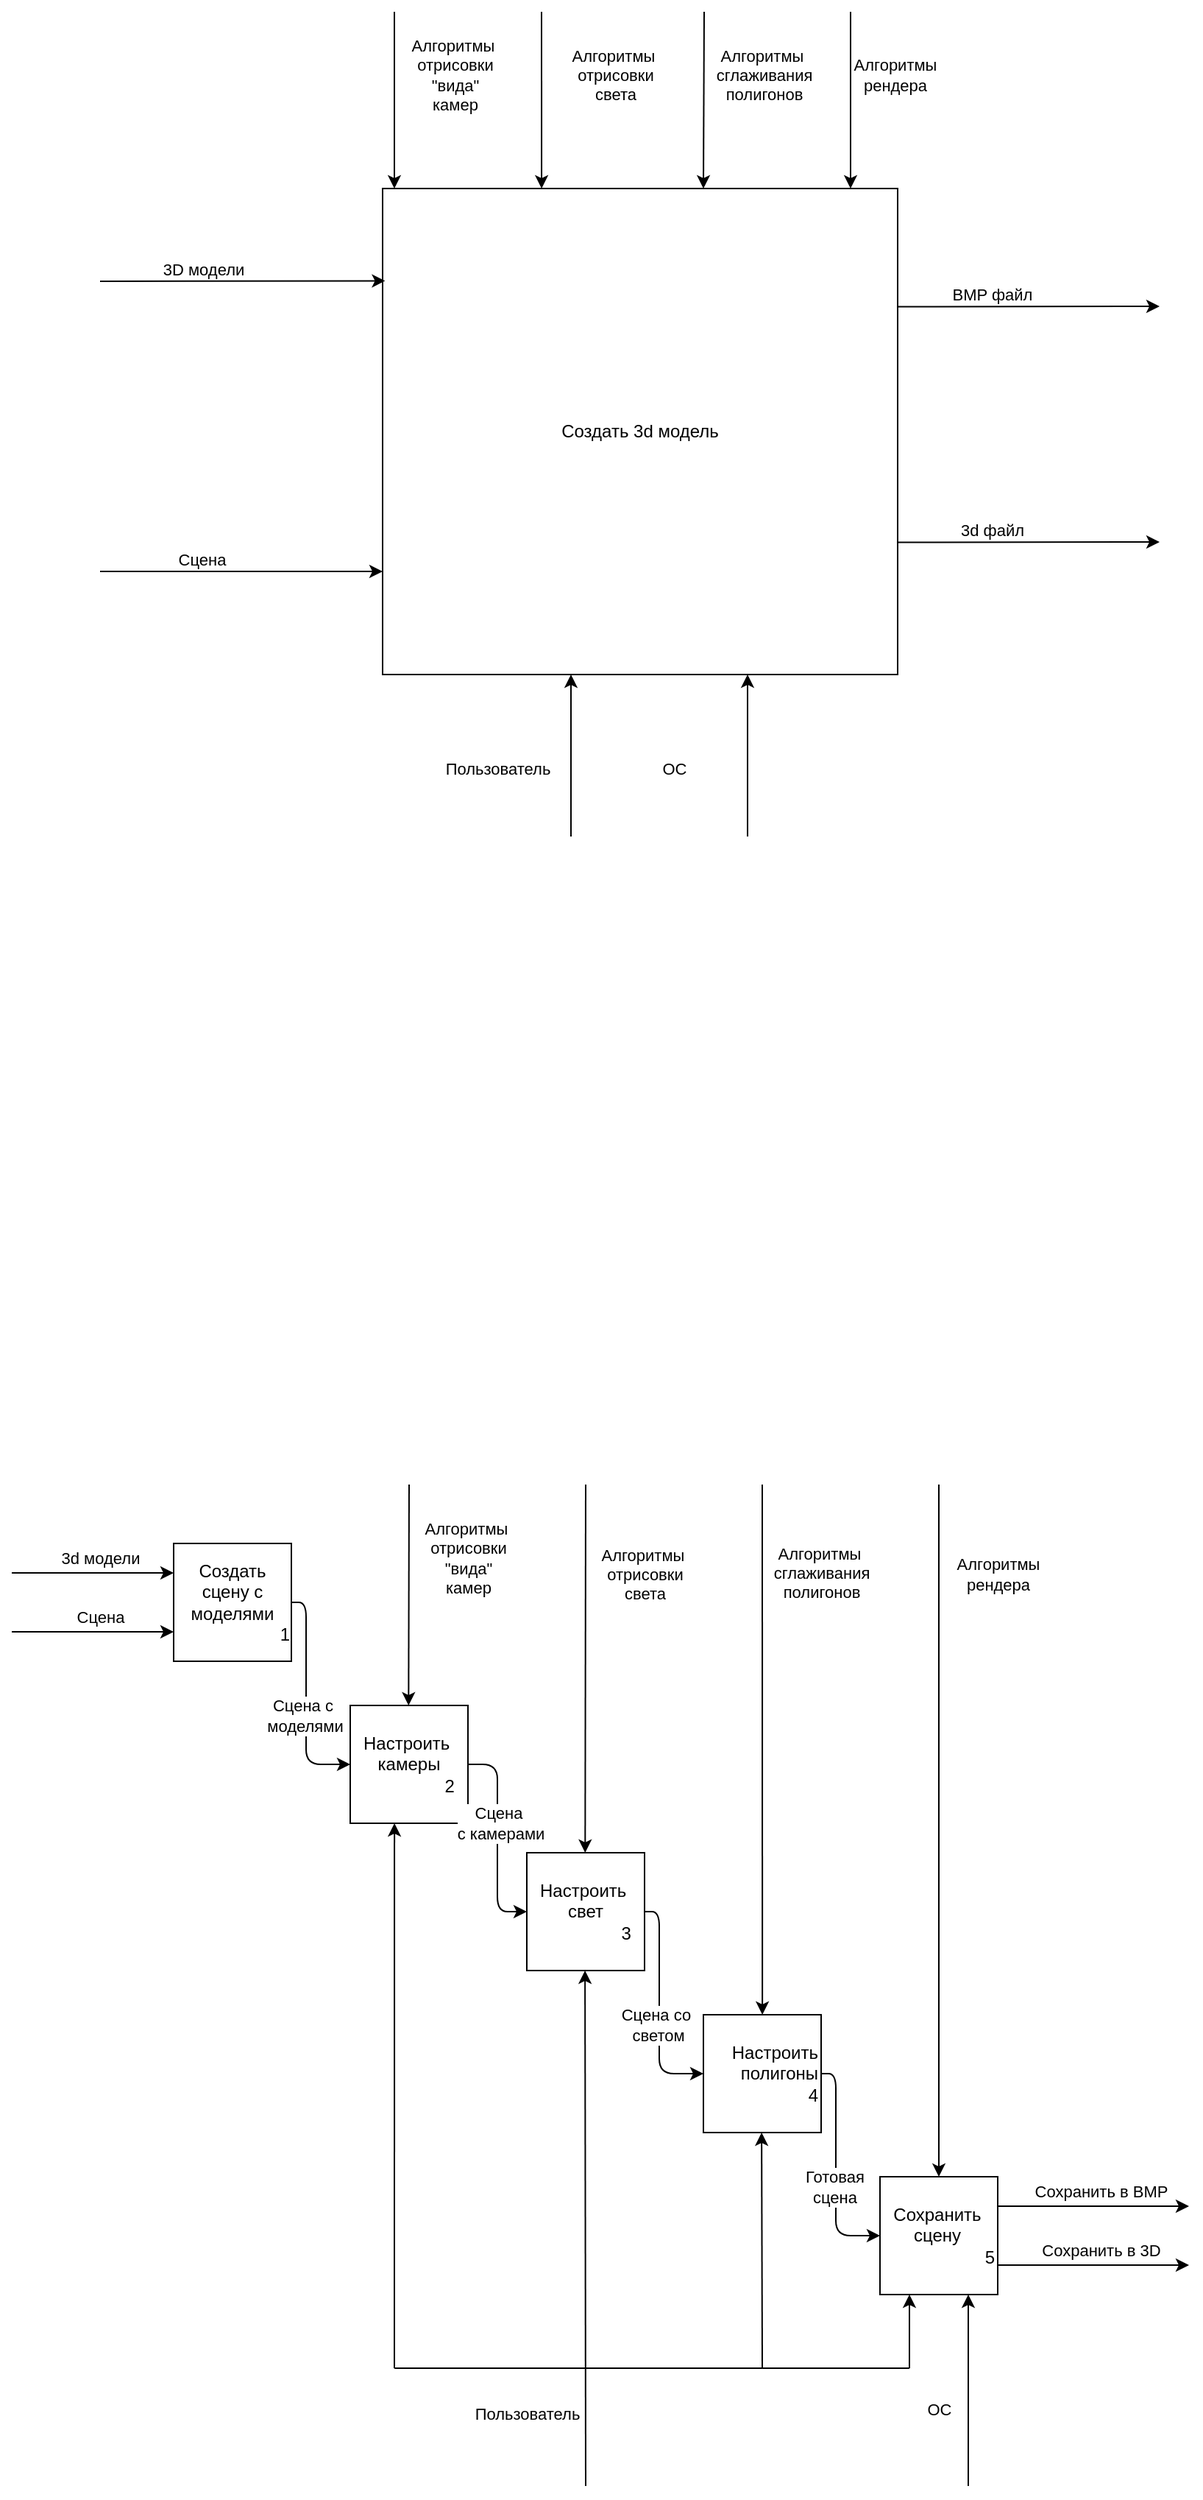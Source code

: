 <mxfile version="14.6.9" type="github">
  <diagram id="WA5Gq9k9Bae7HWEB3TZD" name="Page-1">
    <mxGraphModel dx="1422" dy="801" grid="1" gridSize="10" guides="1" tooltips="1" connect="1" arrows="1" fold="1" page="1" pageScale="1" pageWidth="850" pageHeight="1100" math="0" shadow="0">
      <root>
        <mxCell id="0" />
        <mxCell id="1" parent="0" />
        <mxCell id="kuR_hQlxpLB5Q5Pj9rX3-1" value="Создать 3d модель" style="rounded=0;whiteSpace=wrap;html=1;" parent="1" vertex="1">
          <mxGeometry x="272" y="280" width="350" height="330" as="geometry" />
        </mxCell>
        <mxCell id="kuR_hQlxpLB5Q5Pj9rX3-2" value="" style="endArrow=classic;html=1;entryX=0.005;entryY=0.19;entryDx=0;entryDy=0;entryPerimeter=0;" parent="1" target="kuR_hQlxpLB5Q5Pj9rX3-1" edge="1">
          <mxGeometry width="50" height="50" relative="1" as="geometry">
            <mxPoint x="80" y="343" as="sourcePoint" />
            <mxPoint x="72" y="320" as="targetPoint" />
          </mxGeometry>
        </mxCell>
        <mxCell id="kuR_hQlxpLB5Q5Pj9rX3-3" value="3D модели" style="edgeLabel;html=1;align=center;verticalAlign=middle;resizable=0;points=[];" parent="kuR_hQlxpLB5Q5Pj9rX3-2" vertex="1" connectable="0">
          <mxGeometry x="-0.28" y="-1" relative="1" as="geometry">
            <mxPoint y="-9" as="offset" />
          </mxGeometry>
        </mxCell>
        <mxCell id="kuR_hQlxpLB5Q5Pj9rX3-4" value="" style="endArrow=classic;html=1;entryX=0.005;entryY=0.19;entryDx=0;entryDy=0;entryPerimeter=0;" parent="1" edge="1">
          <mxGeometry width="50" height="50" relative="1" as="geometry">
            <mxPoint x="80" y="540" as="sourcePoint" />
            <mxPoint x="272" y="540" as="targetPoint" />
          </mxGeometry>
        </mxCell>
        <mxCell id="kuR_hQlxpLB5Q5Pj9rX3-5" value="Сцена" style="edgeLabel;html=1;align=center;verticalAlign=middle;resizable=0;points=[];" parent="kuR_hQlxpLB5Q5Pj9rX3-4" vertex="1" connectable="0">
          <mxGeometry x="-0.28" y="-1" relative="1" as="geometry">
            <mxPoint y="-9" as="offset" />
          </mxGeometry>
        </mxCell>
        <mxCell id="kuR_hQlxpLB5Q5Pj9rX3-6" value="" style="endArrow=classic;html=1;" parent="1" edge="1">
          <mxGeometry width="50" height="50" relative="1" as="geometry">
            <mxPoint x="400" y="720" as="sourcePoint" />
            <mxPoint x="400" y="610" as="targetPoint" />
          </mxGeometry>
        </mxCell>
        <mxCell id="kuR_hQlxpLB5Q5Pj9rX3-7" value="Пользователь" style="edgeLabel;html=1;align=center;verticalAlign=middle;resizable=0;points=[];" parent="kuR_hQlxpLB5Q5Pj9rX3-6" vertex="1" connectable="0">
          <mxGeometry x="-0.339" y="1" relative="1" as="geometry">
            <mxPoint x="-49" y="-10" as="offset" />
          </mxGeometry>
        </mxCell>
        <mxCell id="kuR_hQlxpLB5Q5Pj9rX3-15" value="" style="endArrow=classic;html=1;" parent="1" edge="1">
          <mxGeometry width="50" height="50" relative="1" as="geometry">
            <mxPoint x="590" y="160" as="sourcePoint" />
            <mxPoint x="590" y="280" as="targetPoint" />
          </mxGeometry>
        </mxCell>
        <mxCell id="kuR_hQlxpLB5Q5Pj9rX3-16" value="Алгоритмы&lt;br&gt;рендера" style="edgeLabel;html=1;align=center;verticalAlign=middle;resizable=0;points=[];" parent="kuR_hQlxpLB5Q5Pj9rX3-15" vertex="1" connectable="0">
          <mxGeometry x="-0.339" y="1" relative="1" as="geometry">
            <mxPoint x="29" y="3" as="offset" />
          </mxGeometry>
        </mxCell>
        <mxCell id="kuR_hQlxpLB5Q5Pj9rX3-18" value="" style="endArrow=classic;html=1;" parent="1" edge="1">
          <mxGeometry width="50" height="50" relative="1" as="geometry">
            <mxPoint x="280" y="160" as="sourcePoint" />
            <mxPoint x="280" y="280" as="targetPoint" />
          </mxGeometry>
        </mxCell>
        <mxCell id="kuR_hQlxpLB5Q5Pj9rX3-19" value="Алгоритмы&amp;nbsp;&lt;br&gt;отрисовки &lt;br&gt;&quot;вида&quot;&lt;br&gt;камер" style="edgeLabel;html=1;align=center;verticalAlign=middle;resizable=0;points=[];" parent="kuR_hQlxpLB5Q5Pj9rX3-18" vertex="1" connectable="0">
          <mxGeometry x="-0.339" y="1" relative="1" as="geometry">
            <mxPoint x="40" y="3" as="offset" />
          </mxGeometry>
        </mxCell>
        <mxCell id="kuR_hQlxpLB5Q5Pj9rX3-20" value="" style="endArrow=classic;html=1;" parent="1" edge="1">
          <mxGeometry width="50" height="50" relative="1" as="geometry">
            <mxPoint x="622" y="360.3" as="sourcePoint" />
            <mxPoint x="800" y="360" as="targetPoint" />
          </mxGeometry>
        </mxCell>
        <mxCell id="kuR_hQlxpLB5Q5Pj9rX3-21" value="BMP файл" style="edgeLabel;html=1;align=center;verticalAlign=middle;resizable=0;points=[];" parent="kuR_hQlxpLB5Q5Pj9rX3-20" vertex="1" connectable="0">
          <mxGeometry x="-0.28" y="-1" relative="1" as="geometry">
            <mxPoint y="-9" as="offset" />
          </mxGeometry>
        </mxCell>
        <mxCell id="kuR_hQlxpLB5Q5Pj9rX3-22" value="" style="endArrow=classic;html=1;" parent="1" edge="1">
          <mxGeometry width="50" height="50" relative="1" as="geometry">
            <mxPoint x="622" y="520.3" as="sourcePoint" />
            <mxPoint x="800" y="520" as="targetPoint" />
          </mxGeometry>
        </mxCell>
        <mxCell id="kuR_hQlxpLB5Q5Pj9rX3-23" value="3d файл" style="edgeLabel;html=1;align=center;verticalAlign=middle;resizable=0;points=[];" parent="kuR_hQlxpLB5Q5Pj9rX3-22" vertex="1" connectable="0">
          <mxGeometry x="-0.28" y="-1" relative="1" as="geometry">
            <mxPoint y="-9" as="offset" />
          </mxGeometry>
        </mxCell>
        <mxCell id="kuR_hQlxpLB5Q5Pj9rX3-24" value="Создать сцену с моделями&lt;br&gt;&lt;div style=&quot;text-align: right&quot;&gt;&lt;span&gt;&amp;nbsp; 1&lt;/span&gt;&lt;/div&gt;" style="whiteSpace=wrap;html=1;aspect=fixed;" parent="1" vertex="1">
          <mxGeometry x="130" y="1200" width="80" height="80" as="geometry" />
        </mxCell>
        <mxCell id="kuR_hQlxpLB5Q5Pj9rX3-25" value="" style="endArrow=classic;html=1;entryX=0;entryY=0.25;entryDx=0;entryDy=0;" parent="1" target="kuR_hQlxpLB5Q5Pj9rX3-24" edge="1">
          <mxGeometry width="50" height="50" relative="1" as="geometry">
            <mxPoint x="20" y="1220" as="sourcePoint" />
            <mxPoint x="60" y="1220" as="targetPoint" />
          </mxGeometry>
        </mxCell>
        <mxCell id="kuR_hQlxpLB5Q5Pj9rX3-27" value="3d модели" style="edgeLabel;html=1;align=center;verticalAlign=middle;resizable=0;points=[];" parent="kuR_hQlxpLB5Q5Pj9rX3-25" vertex="1" connectable="0">
          <mxGeometry x="0.4" y="-2" relative="1" as="geometry">
            <mxPoint x="-17" y="-12" as="offset" />
          </mxGeometry>
        </mxCell>
        <mxCell id="kuR_hQlxpLB5Q5Pj9rX3-26" value="" style="endArrow=classic;html=1;entryX=0;entryY=0.25;entryDx=0;entryDy=0;" parent="1" edge="1">
          <mxGeometry width="50" height="50" relative="1" as="geometry">
            <mxPoint x="20" y="1260" as="sourcePoint" />
            <mxPoint x="130" y="1260" as="targetPoint" />
          </mxGeometry>
        </mxCell>
        <mxCell id="kuR_hQlxpLB5Q5Pj9rX3-28" value="Сцена" style="edgeLabel;html=1;align=center;verticalAlign=middle;resizable=0;points=[];" parent="kuR_hQlxpLB5Q5Pj9rX3-26" vertex="1" connectable="0">
          <mxGeometry x="0.218" y="1" relative="1" as="geometry">
            <mxPoint x="-7" y="-9" as="offset" />
          </mxGeometry>
        </mxCell>
        <mxCell id="kuR_hQlxpLB5Q5Pj9rX3-29" value="Настроить&amp;nbsp;&lt;br&gt;камеры&lt;br&gt;&lt;div style=&quot;text-align: right&quot;&gt;2&lt;/div&gt;" style="whiteSpace=wrap;html=1;aspect=fixed;" parent="1" vertex="1">
          <mxGeometry x="250" y="1310" width="80" height="80" as="geometry" />
        </mxCell>
        <mxCell id="kuR_hQlxpLB5Q5Pj9rX3-30" value="" style="endArrow=classic;html=1;exitX=1;exitY=0.5;exitDx=0;exitDy=0;entryX=0;entryY=0.5;entryDx=0;entryDy=0;" parent="1" source="kuR_hQlxpLB5Q5Pj9rX3-24" target="kuR_hQlxpLB5Q5Pj9rX3-29" edge="1">
          <mxGeometry width="50" height="50" relative="1" as="geometry">
            <mxPoint x="360" y="1270" as="sourcePoint" />
            <mxPoint x="410" y="1220" as="targetPoint" />
            <Array as="points">
              <mxPoint x="220" y="1240" />
              <mxPoint x="220" y="1350" />
            </Array>
          </mxGeometry>
        </mxCell>
        <mxCell id="kuR_hQlxpLB5Q5Pj9rX3-31" value="Сцена с&amp;nbsp;&lt;br&gt;моделями" style="edgeLabel;html=1;align=center;verticalAlign=middle;resizable=0;points=[];" parent="kuR_hQlxpLB5Q5Pj9rX3-30" vertex="1" connectable="0">
          <mxGeometry x="0.16" y="-1" relative="1" as="geometry">
            <mxPoint as="offset" />
          </mxGeometry>
        </mxCell>
        <mxCell id="kuR_hQlxpLB5Q5Pj9rX3-35" value="" style="endArrow=classic;html=1;entryX=0.049;entryY=-0.003;entryDx=0;entryDy=0;entryPerimeter=0;" parent="1" edge="1">
          <mxGeometry width="50" height="50" relative="1" as="geometry">
            <mxPoint x="290" y="1160" as="sourcePoint" />
            <mxPoint x="289.65" y="1310" as="targetPoint" />
          </mxGeometry>
        </mxCell>
        <mxCell id="kuR_hQlxpLB5Q5Pj9rX3-36" value="Алгоритмы&amp;nbsp;&lt;br&gt;отрисовки&lt;br&gt;&quot;вида&quot;&lt;br&gt;камер" style="edgeLabel;html=1;align=center;verticalAlign=middle;resizable=0;points=[];" parent="kuR_hQlxpLB5Q5Pj9rX3-35" vertex="1" connectable="0">
          <mxGeometry x="-0.339" y="1" relative="1" as="geometry">
            <mxPoint x="39" as="offset" />
          </mxGeometry>
        </mxCell>
        <mxCell id="kuR_hQlxpLB5Q5Pj9rX3-37" value="" style="endArrow=classic;html=1;entryX=0.043;entryY=0.997;entryDx=0;entryDy=0;entryPerimeter=0;" parent="1" edge="1">
          <mxGeometry width="50" height="50" relative="1" as="geometry">
            <mxPoint x="280" y="1760" as="sourcePoint" />
            <mxPoint x="280.05" y="1390" as="targetPoint" />
          </mxGeometry>
        </mxCell>
        <mxCell id="kuR_hQlxpLB5Q5Pj9rX3-39" value="" style="endArrow=classic;html=1;entryX=0.393;entryY=0;entryDx=0;entryDy=0;entryPerimeter=0;" parent="1" edge="1">
          <mxGeometry width="50" height="50" relative="1" as="geometry">
            <mxPoint x="380" y="160" as="sourcePoint" />
            <mxPoint x="380.05" y="280" as="targetPoint" />
          </mxGeometry>
        </mxCell>
        <mxCell id="kuR_hQlxpLB5Q5Pj9rX3-40" value="Алгоритмы&amp;nbsp;&lt;br&gt;отрисовки &lt;br&gt;света" style="edgeLabel;html=1;align=center;verticalAlign=middle;resizable=0;points=[];" parent="kuR_hQlxpLB5Q5Pj9rX3-39" vertex="1" connectable="0">
          <mxGeometry x="-0.339" y="1" relative="1" as="geometry">
            <mxPoint x="49" y="3" as="offset" />
          </mxGeometry>
        </mxCell>
        <mxCell id="kuR_hQlxpLB5Q5Pj9rX3-41" value="" style="endArrow=classic;html=1;" parent="1" edge="1">
          <mxGeometry width="50" height="50" relative="1" as="geometry">
            <mxPoint x="490.5" y="160" as="sourcePoint" />
            <mxPoint x="490" y="280" as="targetPoint" />
          </mxGeometry>
        </mxCell>
        <mxCell id="kuR_hQlxpLB5Q5Pj9rX3-42" value="Алгоритмы&amp;nbsp;&lt;br&gt;сглаживания&lt;br&gt;полигонов" style="edgeLabel;html=1;align=center;verticalAlign=middle;resizable=0;points=[];" parent="kuR_hQlxpLB5Q5Pj9rX3-41" vertex="1" connectable="0">
          <mxGeometry x="-0.339" y="1" relative="1" as="geometry">
            <mxPoint x="39" y="3" as="offset" />
          </mxGeometry>
        </mxCell>
        <mxCell id="kuR_hQlxpLB5Q5Pj9rX3-44" value="Настроить&amp;nbsp;&lt;br&gt;свет&lt;br&gt;&lt;div style=&quot;text-align: right&quot;&gt;3&lt;/div&gt;" style="whiteSpace=wrap;html=1;aspect=fixed;" parent="1" vertex="1">
          <mxGeometry x="370" y="1410" width="80" height="80" as="geometry" />
        </mxCell>
        <mxCell id="kuR_hQlxpLB5Q5Pj9rX3-46" value="" style="endArrow=classic;html=1;exitX=1;exitY=0.5;exitDx=0;exitDy=0;entryX=0;entryY=0.5;entryDx=0;entryDy=0;" parent="1" source="kuR_hQlxpLB5Q5Pj9rX3-29" target="kuR_hQlxpLB5Q5Pj9rX3-44" edge="1">
          <mxGeometry width="50" height="50" relative="1" as="geometry">
            <mxPoint x="400" y="1390" as="sourcePoint" />
            <mxPoint x="450" y="1340" as="targetPoint" />
            <Array as="points">
              <mxPoint x="350" y="1350" />
              <mxPoint x="350" y="1450" />
            </Array>
          </mxGeometry>
        </mxCell>
        <mxCell id="kuR_hQlxpLB5Q5Pj9rX3-55" value="Сцена&amp;nbsp;&lt;br&gt;с камерами" style="edgeLabel;html=1;align=center;verticalAlign=middle;resizable=0;points=[];" parent="kuR_hQlxpLB5Q5Pj9rX3-46" vertex="1" connectable="0">
          <mxGeometry x="-0.143" y="2" relative="1" as="geometry">
            <mxPoint as="offset" />
          </mxGeometry>
        </mxCell>
        <mxCell id="kuR_hQlxpLB5Q5Pj9rX3-47" value="" style="endArrow=classic;html=1;entryX=0.043;entryY=0.997;entryDx=0;entryDy=0;entryPerimeter=0;" parent="1" edge="1">
          <mxGeometry width="50" height="50" relative="1" as="geometry">
            <mxPoint x="410" y="1840" as="sourcePoint" />
            <mxPoint x="409.55" y="1490" as="targetPoint" />
          </mxGeometry>
        </mxCell>
        <mxCell id="kuR_hQlxpLB5Q5Pj9rX3-48" value="Пользователь" style="edgeLabel;html=1;align=center;verticalAlign=middle;resizable=0;points=[];" parent="kuR_hQlxpLB5Q5Pj9rX3-47" vertex="1" connectable="0">
          <mxGeometry x="-0.339" y="1" relative="1" as="geometry">
            <mxPoint x="-39" y="66" as="offset" />
          </mxGeometry>
        </mxCell>
        <mxCell id="kuR_hQlxpLB5Q5Pj9rX3-49" value="" style="endArrow=classic;html=1;entryX=0.049;entryY=-0.003;entryDx=0;entryDy=0;entryPerimeter=0;" parent="1" edge="1">
          <mxGeometry width="50" height="50" relative="1" as="geometry">
            <mxPoint x="410" y="1160" as="sourcePoint" />
            <mxPoint x="409.65" y="1410" as="targetPoint" />
          </mxGeometry>
        </mxCell>
        <mxCell id="kuR_hQlxpLB5Q5Pj9rX3-50" value="Алгоритмы&amp;nbsp;&lt;br&gt;отрисовки&lt;br&gt;света" style="edgeLabel;html=1;align=center;verticalAlign=middle;resizable=0;points=[];" parent="kuR_hQlxpLB5Q5Pj9rX3-49" vertex="1" connectable="0">
          <mxGeometry x="-0.339" y="1" relative="1" as="geometry">
            <mxPoint x="39" y="-22" as="offset" />
          </mxGeometry>
        </mxCell>
        <mxCell id="kuR_hQlxpLB5Q5Pj9rX3-51" value="Настроить полигоны&lt;br&gt;4" style="whiteSpace=wrap;html=1;aspect=fixed;align=right;" parent="1" vertex="1">
          <mxGeometry x="490" y="1520" width="80" height="80" as="geometry" />
        </mxCell>
        <mxCell id="kuR_hQlxpLB5Q5Pj9rX3-53" value="" style="endArrow=classic;html=1;exitX=1;exitY=0.5;exitDx=0;exitDy=0;entryX=0;entryY=0.5;entryDx=0;entryDy=0;" parent="1" edge="1">
          <mxGeometry width="50" height="50" relative="1" as="geometry">
            <mxPoint x="450" y="1450" as="sourcePoint" />
            <mxPoint x="490" y="1560" as="targetPoint" />
            <Array as="points">
              <mxPoint x="460" y="1450" />
              <mxPoint x="460" y="1560" />
            </Array>
          </mxGeometry>
        </mxCell>
        <mxCell id="kuR_hQlxpLB5Q5Pj9rX3-54" value="Сцена со&amp;nbsp;&lt;br&gt;светом" style="edgeLabel;html=1;align=center;verticalAlign=middle;resizable=0;points=[];" parent="kuR_hQlxpLB5Q5Pj9rX3-53" vertex="1" connectable="0">
          <mxGeometry x="0.16" y="-1" relative="1" as="geometry">
            <mxPoint as="offset" />
          </mxGeometry>
        </mxCell>
        <mxCell id="kuR_hQlxpLB5Q5Pj9rX3-56" value="" style="endArrow=classic;html=1;entryX=0.043;entryY=0.997;entryDx=0;entryDy=0;entryPerimeter=0;" parent="1" edge="1">
          <mxGeometry width="50" height="50" relative="1" as="geometry">
            <mxPoint x="530" y="1760" as="sourcePoint" />
            <mxPoint x="529.55" y="1600" as="targetPoint" />
          </mxGeometry>
        </mxCell>
        <mxCell id="kuR_hQlxpLB5Q5Pj9rX3-58" value="" style="endArrow=classic;html=1;entryX=0.049;entryY=-0.003;entryDx=0;entryDy=0;entryPerimeter=0;" parent="1" edge="1">
          <mxGeometry width="50" height="50" relative="1" as="geometry">
            <mxPoint x="530" y="1160" as="sourcePoint" />
            <mxPoint x="530.07" y="1520" as="targetPoint" />
          </mxGeometry>
        </mxCell>
        <mxCell id="kuR_hQlxpLB5Q5Pj9rX3-59" value="Алгоритмы&amp;nbsp;&lt;br&gt;сглаживания&lt;br&gt;полигонов" style="edgeLabel;html=1;align=center;verticalAlign=middle;resizable=0;points=[];" parent="kuR_hQlxpLB5Q5Pj9rX3-58" vertex="1" connectable="0">
          <mxGeometry x="-0.339" y="1" relative="1" as="geometry">
            <mxPoint x="39" y="-59" as="offset" />
          </mxGeometry>
        </mxCell>
        <mxCell id="kuR_hQlxpLB5Q5Pj9rX3-60" value="&lt;div style=&quot;text-align: center&quot;&gt;&lt;span&gt;Сохранить сцену&lt;/span&gt;&lt;/div&gt;5" style="whiteSpace=wrap;html=1;aspect=fixed;align=right;" parent="1" vertex="1">
          <mxGeometry x="610" y="1630" width="80" height="80" as="geometry" />
        </mxCell>
        <mxCell id="kuR_hQlxpLB5Q5Pj9rX3-61" value="" style="endArrow=classic;html=1;exitX=1;exitY=0.5;exitDx=0;exitDy=0;entryX=0;entryY=0.5;entryDx=0;entryDy=0;" parent="1" edge="1">
          <mxGeometry width="50" height="50" relative="1" as="geometry">
            <mxPoint x="570" y="1560" as="sourcePoint" />
            <mxPoint x="610" y="1670" as="targetPoint" />
            <Array as="points">
              <mxPoint x="580" y="1560" />
              <mxPoint x="580" y="1670" />
            </Array>
          </mxGeometry>
        </mxCell>
        <mxCell id="kuR_hQlxpLB5Q5Pj9rX3-62" value="Готовая&lt;br&gt;сцена" style="edgeLabel;html=1;align=center;verticalAlign=middle;resizable=0;points=[];" parent="kuR_hQlxpLB5Q5Pj9rX3-61" vertex="1" connectable="0">
          <mxGeometry x="0.16" y="-1" relative="1" as="geometry">
            <mxPoint as="offset" />
          </mxGeometry>
        </mxCell>
        <mxCell id="kuR_hQlxpLB5Q5Pj9rX3-63" value="" style="endArrow=classic;html=1;exitX=1;exitY=0.25;exitDx=0;exitDy=0;" parent="1" source="kuR_hQlxpLB5Q5Pj9rX3-60" edge="1">
          <mxGeometry width="50" height="50" relative="1" as="geometry">
            <mxPoint x="760" y="1690" as="sourcePoint" />
            <mxPoint x="820" y="1650" as="targetPoint" />
          </mxGeometry>
        </mxCell>
        <mxCell id="kuR_hQlxpLB5Q5Pj9rX3-65" value="Сохранить в BMP" style="edgeLabel;html=1;align=center;verticalAlign=middle;resizable=0;points=[];" parent="kuR_hQlxpLB5Q5Pj9rX3-63" vertex="1" connectable="0">
          <mxGeometry x="0.203" y="-2" relative="1" as="geometry">
            <mxPoint x="-8" y="-12" as="offset" />
          </mxGeometry>
        </mxCell>
        <mxCell id="kuR_hQlxpLB5Q5Pj9rX3-64" value="" style="endArrow=classic;html=1;exitX=1;exitY=0.75;exitDx=0;exitDy=0;" parent="1" source="kuR_hQlxpLB5Q5Pj9rX3-60" edge="1">
          <mxGeometry width="50" height="50" relative="1" as="geometry">
            <mxPoint x="740" y="1730" as="sourcePoint" />
            <mxPoint x="820" y="1690" as="targetPoint" />
          </mxGeometry>
        </mxCell>
        <mxCell id="kuR_hQlxpLB5Q5Pj9rX3-66" value="Сохранить в 3D" style="edgeLabel;html=1;align=center;verticalAlign=middle;resizable=0;points=[];" parent="kuR_hQlxpLB5Q5Pj9rX3-64" vertex="1" connectable="0">
          <mxGeometry x="-0.278" y="-1" relative="1" as="geometry">
            <mxPoint x="23" y="-11" as="offset" />
          </mxGeometry>
        </mxCell>
        <mxCell id="kuR_hQlxpLB5Q5Pj9rX3-69" value="" style="endArrow=classic;html=1;entryX=0.5;entryY=0;entryDx=0;entryDy=0;" parent="1" edge="1" target="kuR_hQlxpLB5Q5Pj9rX3-60">
          <mxGeometry width="50" height="50" relative="1" as="geometry">
            <mxPoint x="650" y="1160" as="sourcePoint" />
            <mxPoint x="660.0" y="1400" as="targetPoint" />
          </mxGeometry>
        </mxCell>
        <mxCell id="kuR_hQlxpLB5Q5Pj9rX3-70" value="Алгоритмы&lt;br&gt;рендера" style="edgeLabel;html=1;align=center;verticalAlign=middle;resizable=0;points=[];" parent="kuR_hQlxpLB5Q5Pj9rX3-69" vertex="1" connectable="0">
          <mxGeometry x="-0.339" y="1" relative="1" as="geometry">
            <mxPoint x="39" y="-95" as="offset" />
          </mxGeometry>
        </mxCell>
        <mxCell id="YNg-Firoe4ba6hhBeRNG-2" value="" style="endArrow=classic;html=1;" edge="1" parent="1">
          <mxGeometry width="50" height="50" relative="1" as="geometry">
            <mxPoint x="520" y="720" as="sourcePoint" />
            <mxPoint x="520" y="610" as="targetPoint" />
          </mxGeometry>
        </mxCell>
        <mxCell id="YNg-Firoe4ba6hhBeRNG-3" value="ОС" style="edgeLabel;html=1;align=center;verticalAlign=middle;resizable=0;points=[];" vertex="1" connectable="0" parent="YNg-Firoe4ba6hhBeRNG-2">
          <mxGeometry x="-0.339" y="1" relative="1" as="geometry">
            <mxPoint x="-49" y="-10" as="offset" />
          </mxGeometry>
        </mxCell>
        <mxCell id="YNg-Firoe4ba6hhBeRNG-4" value="" style="endArrow=classic;html=1;entryX=0.75;entryY=1;entryDx=0;entryDy=0;" edge="1" parent="1" target="kuR_hQlxpLB5Q5Pj9rX3-60">
          <mxGeometry width="50" height="50" relative="1" as="geometry">
            <mxPoint x="670" y="1840" as="sourcePoint" />
            <mxPoint x="670" y="1730" as="targetPoint" />
          </mxGeometry>
        </mxCell>
        <mxCell id="YNg-Firoe4ba6hhBeRNG-5" value="ОС" style="edgeLabel;html=1;align=center;verticalAlign=middle;resizable=0;points=[];" vertex="1" connectable="0" parent="YNg-Firoe4ba6hhBeRNG-4">
          <mxGeometry x="-0.583" y="-2" relative="1" as="geometry">
            <mxPoint x="-22" y="-25" as="offset" />
          </mxGeometry>
        </mxCell>
        <mxCell id="YNg-Firoe4ba6hhBeRNG-6" value="" style="endArrow=none;html=1;" edge="1" parent="1">
          <mxGeometry width="50" height="50" relative="1" as="geometry">
            <mxPoint x="280" y="1760" as="sourcePoint" />
            <mxPoint x="630" y="1760" as="targetPoint" />
          </mxGeometry>
        </mxCell>
        <mxCell id="YNg-Firoe4ba6hhBeRNG-7" value="" style="endArrow=classic;html=1;entryX=0.25;entryY=1;entryDx=0;entryDy=0;" edge="1" parent="1" target="kuR_hQlxpLB5Q5Pj9rX3-60">
          <mxGeometry width="50" height="50" relative="1" as="geometry">
            <mxPoint x="630" y="1760" as="sourcePoint" />
            <mxPoint x="610" y="1840" as="targetPoint" />
          </mxGeometry>
        </mxCell>
      </root>
    </mxGraphModel>
  </diagram>
</mxfile>
